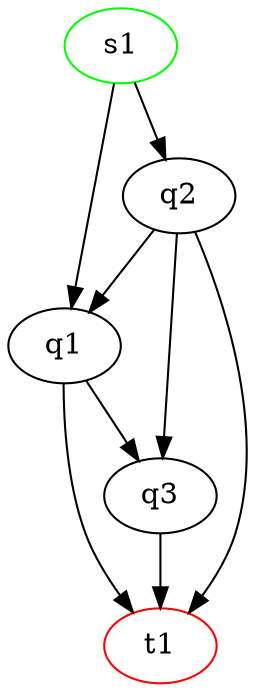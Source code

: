 digraph G1 {
	s1 [initial=1,color=green];
	t1 [final=1,color=red];
	s1 -> q1;
	s1 -> q2;
	q1 -> q3;
	q1 -> t1;
	q2 -> q1;
	q2 -> q3;
	q2 -> t1;
	q3 -> t1;
}
